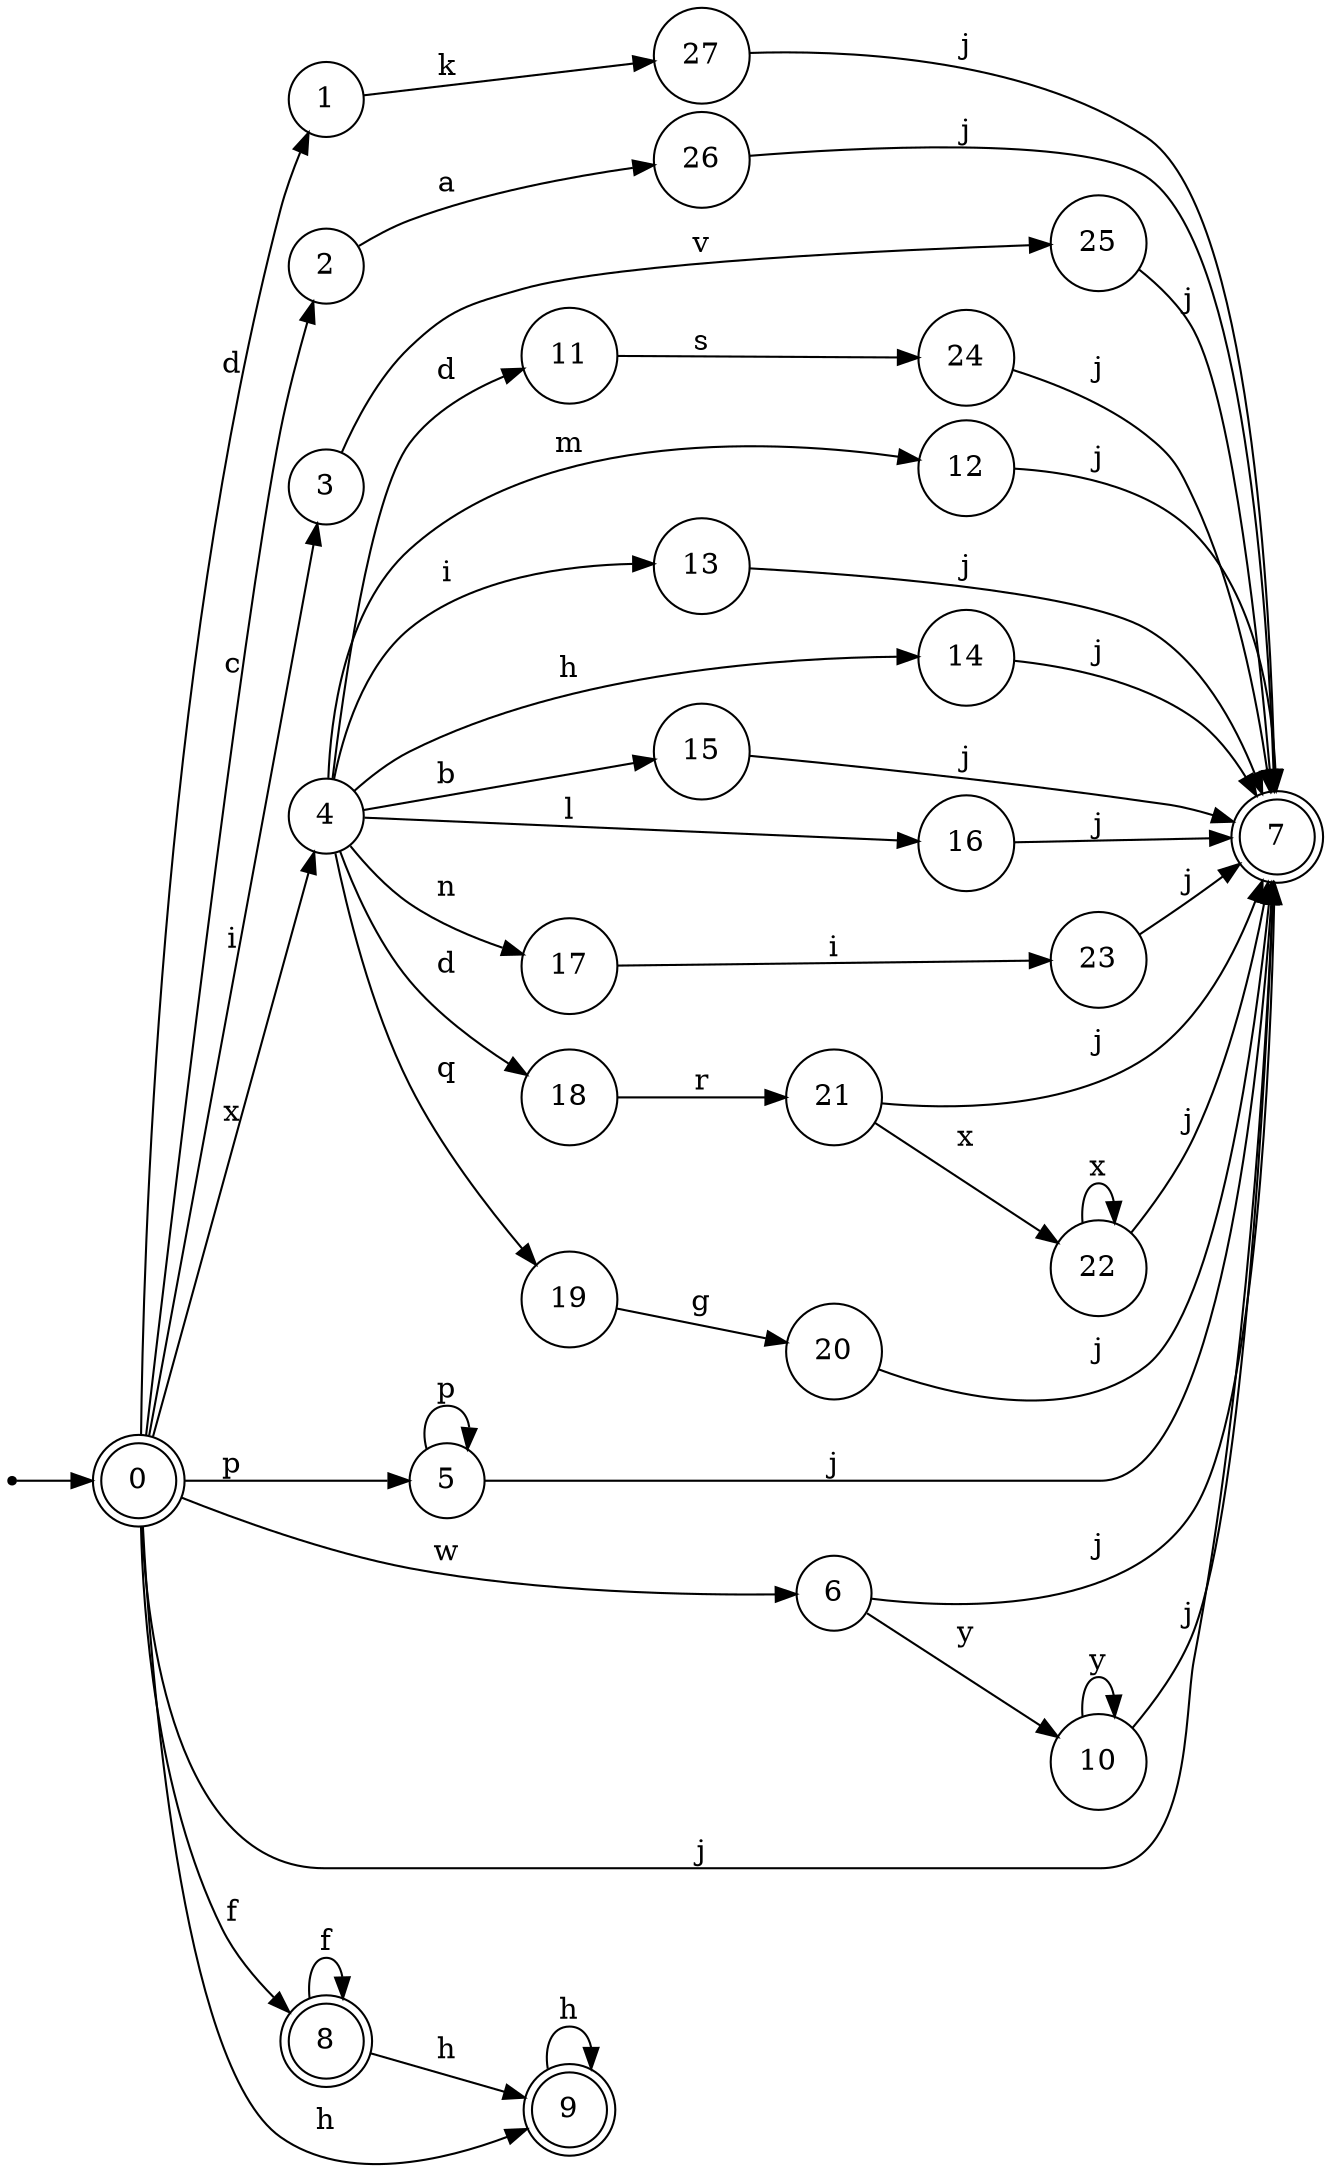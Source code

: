 digraph finite_state_machine {
rankdir=LR;
size="20,20";
node [shape = point]; "dummy0"
node [shape = doublecircle]; "0";"dummy0" -> "0";
node [shape = circle]; "1";
node [shape = circle]; "2";
node [shape = circle]; "3";
node [shape = circle]; "4";
node [shape = circle]; "5";
node [shape = circle]; "6";
node [shape = doublecircle]; "7";node [shape = doublecircle]; "8";node [shape = doublecircle]; "9";node [shape = circle]; "10";
node [shape = circle]; "11";
node [shape = circle]; "12";
node [shape = circle]; "13";
node [shape = circle]; "14";
node [shape = circle]; "15";
node [shape = circle]; "16";
node [shape = circle]; "17";
node [shape = circle]; "18";
node [shape = circle]; "19";
node [shape = circle]; "20";
node [shape = circle]; "21";
node [shape = circle]; "22";
node [shape = circle]; "23";
node [shape = circle]; "24";
node [shape = circle]; "25";
node [shape = circle]; "26";
node [shape = circle]; "27";
"0" -> "1" [label = "d"];
 "0" -> "2" [label = "c"];
 "0" -> "3" [label = "i"];
 "0" -> "4" [label = "x"];
 "0" -> "5" [label = "p"];
 "0" -> "6" [label = "w"];
 "0" -> "7" [label = "j"];
 "0" -> "8" [label = "f"];
 "0" -> "9" [label = "h"];
 "9" -> "9" [label = "h"];
 "8" -> "8" [label = "f"];
 "8" -> "9" [label = "h"];
 "6" -> "10" [label = "y"];
 "6" -> "7" [label = "j"];
 "10" -> "10" [label = "y"];
 "10" -> "7" [label = "j"];
 "5" -> "5" [label = "p"];
 "5" -> "7" [label = "j"];
 "4" -> "18" [label = "d"];
 "4" -> "11" [label = "d"];
 "4" -> "12" [label = "m"];
 "4" -> "13" [label = "i"];
 "4" -> "14" [label = "h"];
 "4" -> "15" [label = "b"];
 "4" -> "16" [label = "l"];
 "4" -> "17" [label = "n"];
 "4" -> "19" [label = "q"];
 "19" -> "20" [label = "g"];
 "20" -> "7" [label = "j"];
 "18" -> "21" [label = "r"];
 "21" -> "22" [label = "x"];
 "21" -> "7" [label = "j"];
 "22" -> "22" [label = "x"];
 "22" -> "7" [label = "j"];
 "17" -> "23" [label = "i"];
 "23" -> "7" [label = "j"];
 "16" -> "7" [label = "j"];
 "15" -> "7" [label = "j"];
 "14" -> "7" [label = "j"];
 "13" -> "7" [label = "j"];
 "12" -> "7" [label = "j"];
 "11" -> "24" [label = "s"];
 "24" -> "7" [label = "j"];
 "3" -> "25" [label = "v"];
 "25" -> "7" [label = "j"];
 "2" -> "26" [label = "a"];
 "26" -> "7" [label = "j"];
 "1" -> "27" [label = "k"];
 "27" -> "7" [label = "j"];
 }
